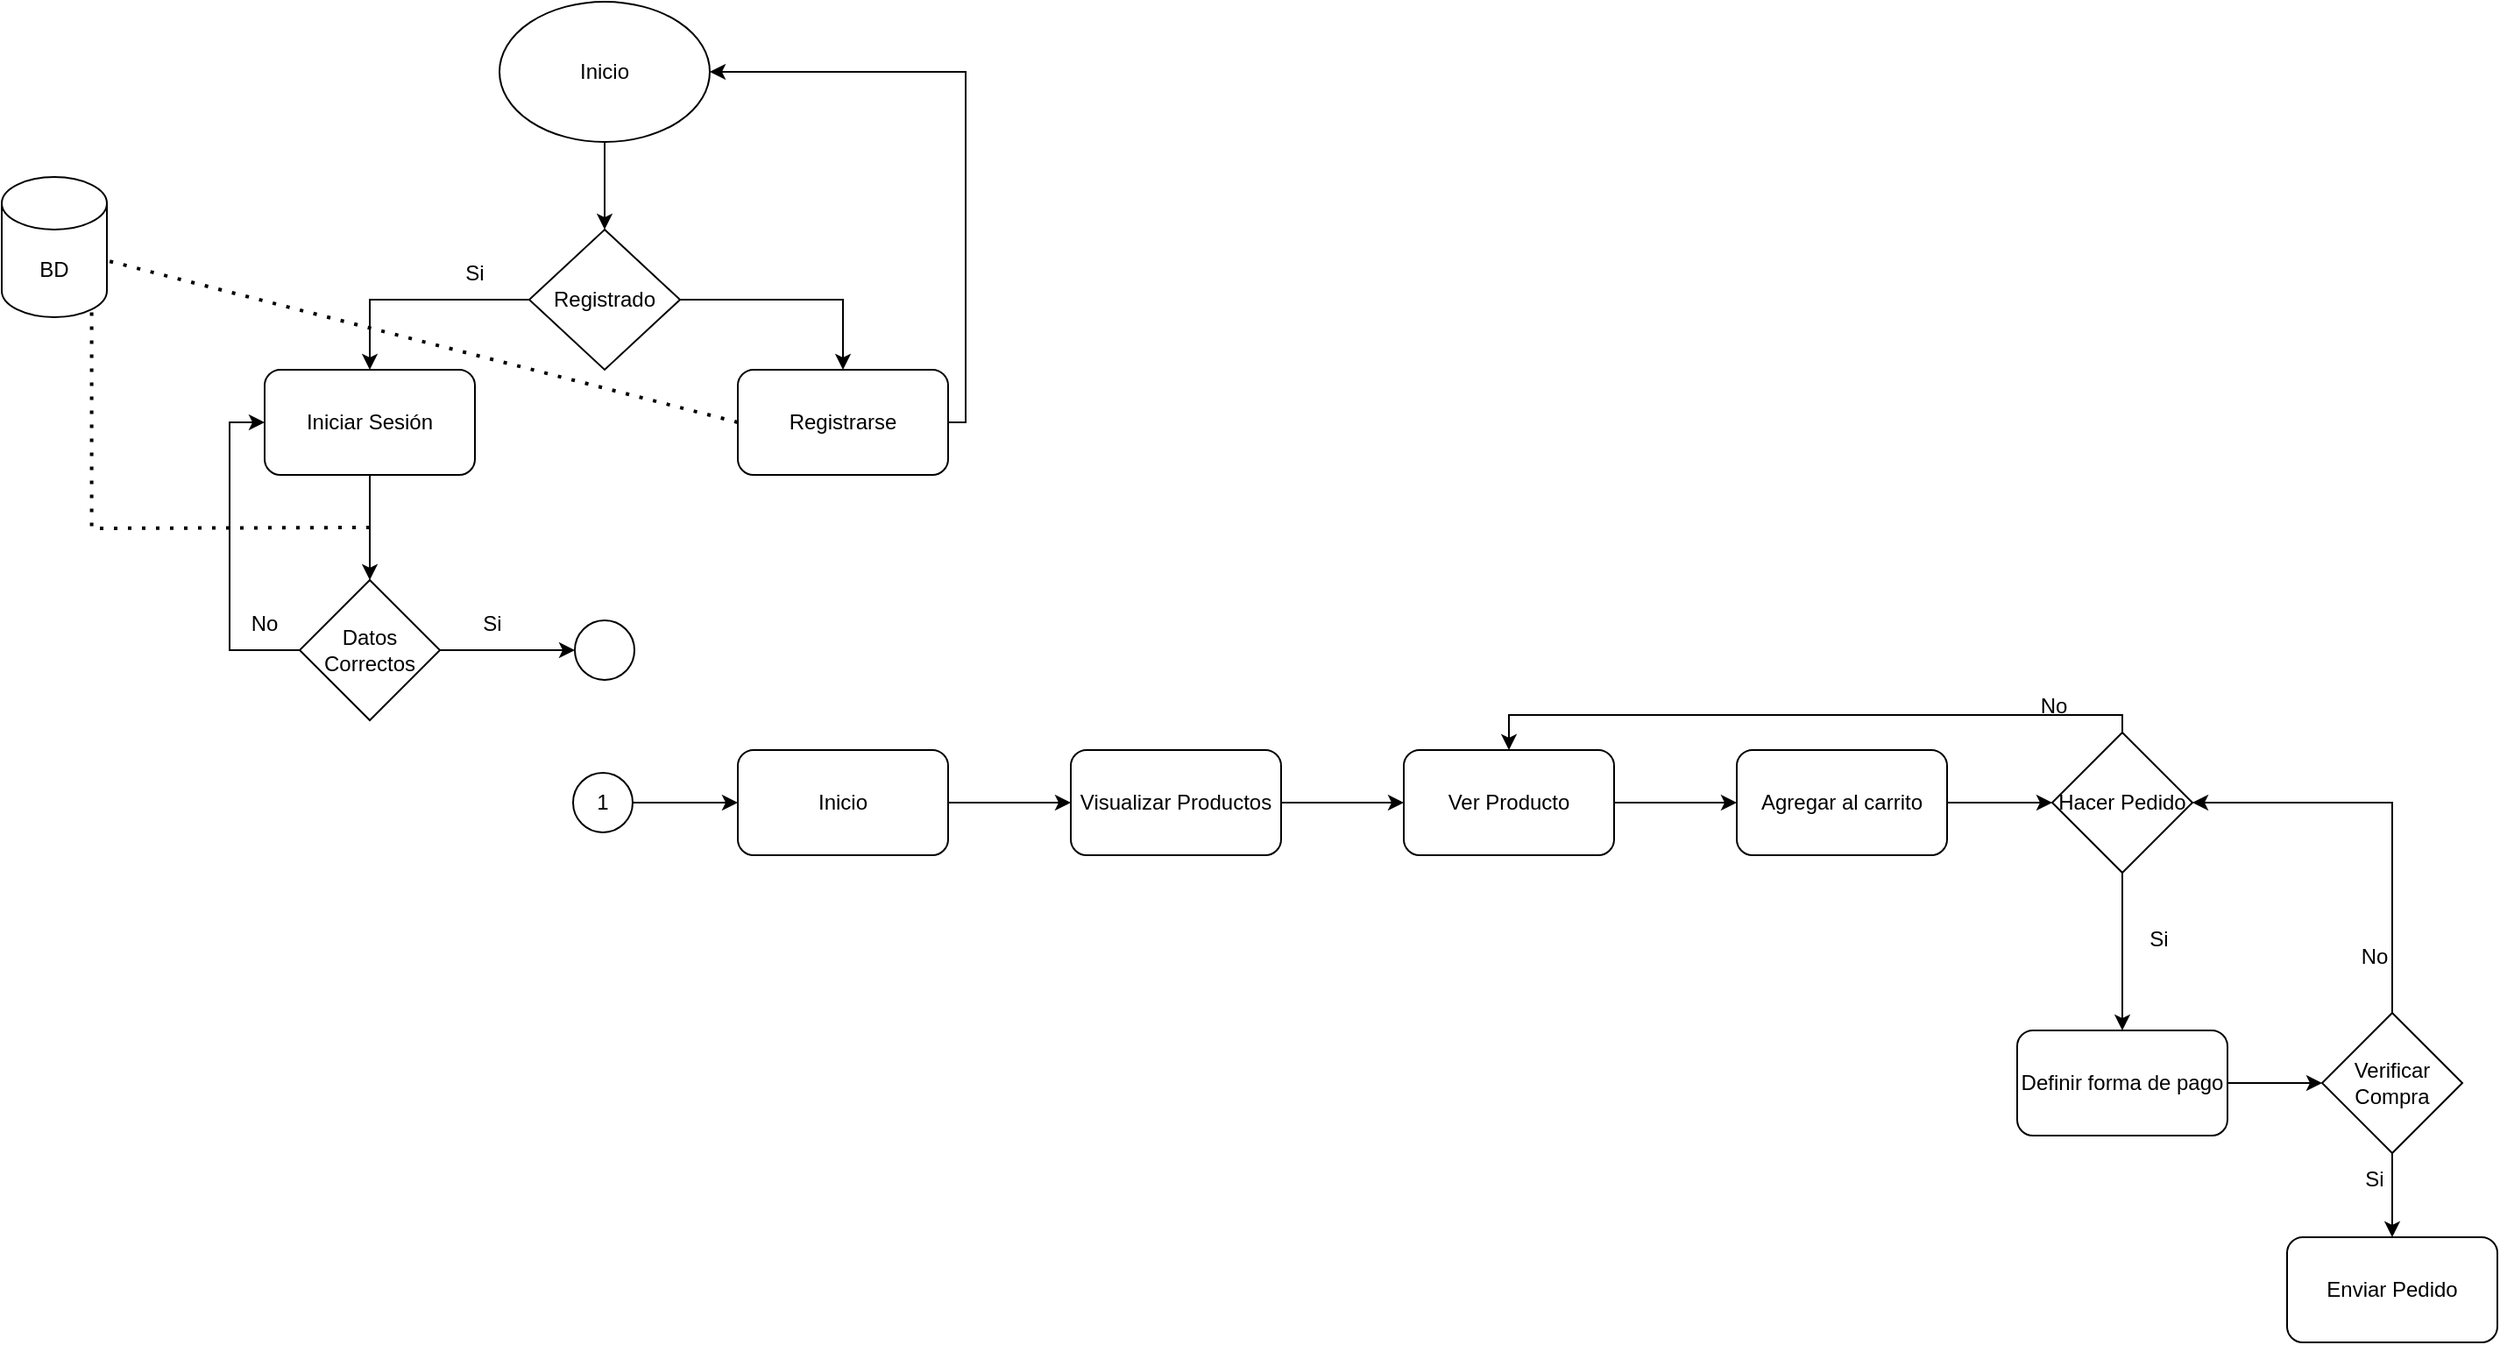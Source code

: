 <mxfile version="20.6.0" type="device"><diagram id="Y6_N_BigFb64Y1Aplzhp" name="Página-1"><mxGraphModel dx="1303" dy="1177" grid="1" gridSize="10" guides="1" tooltips="1" connect="1" arrows="1" fold="1" page="1" pageScale="1" pageWidth="827" pageHeight="1169" math="0" shadow="0"><root><mxCell id="0"/><mxCell id="1" parent="0"/><mxCell id="CLJH3t4Qw24_8DfATB0T-1" value="Inicio" style="ellipse;whiteSpace=wrap;html=1;" vertex="1" parent="1"><mxGeometry x="354" y="40" width="120" height="80" as="geometry"/></mxCell><mxCell id="CLJH3t4Qw24_8DfATB0T-2" value="Iniciar Sesión" style="rounded=1;whiteSpace=wrap;html=1;" vertex="1" parent="1"><mxGeometry x="220" y="250" width="120" height="60" as="geometry"/></mxCell><mxCell id="CLJH3t4Qw24_8DfATB0T-3" value="" style="endArrow=classic;html=1;rounded=0;exitX=0.5;exitY=1;exitDx=0;exitDy=0;entryX=0.5;entryY=0;entryDx=0;entryDy=0;" edge="1" parent="1" source="CLJH3t4Qw24_8DfATB0T-1" target="CLJH3t4Qw24_8DfATB0T-4"><mxGeometry width="50" height="50" relative="1" as="geometry"><mxPoint x="210" y="210" as="sourcePoint"/><mxPoint x="410" y="160" as="targetPoint"/></mxGeometry></mxCell><mxCell id="CLJH3t4Qw24_8DfATB0T-4" value="Registrado" style="rhombus;whiteSpace=wrap;html=1;align=center;" vertex="1" parent="1"><mxGeometry x="371" y="170" width="86" height="80" as="geometry"/></mxCell><mxCell id="CLJH3t4Qw24_8DfATB0T-5" value="" style="endArrow=classic;html=1;rounded=0;exitX=0;exitY=0.5;exitDx=0;exitDy=0;edgeStyle=orthogonalEdgeStyle;entryX=0.5;entryY=0;entryDx=0;entryDy=0;" edge="1" parent="1" source="CLJH3t4Qw24_8DfATB0T-4" target="CLJH3t4Qw24_8DfATB0T-2"><mxGeometry width="50" height="50" relative="1" as="geometry"><mxPoint x="310" y="220" as="sourcePoint"/><mxPoint x="360" y="170" as="targetPoint"/></mxGeometry></mxCell><mxCell id="CLJH3t4Qw24_8DfATB0T-6" value="Si" style="text;html=1;strokeColor=none;fillColor=none;align=center;verticalAlign=middle;whiteSpace=wrap;rounded=0;" vertex="1" parent="1"><mxGeometry x="310" y="180" width="60" height="30" as="geometry"/></mxCell><mxCell id="CLJH3t4Qw24_8DfATB0T-7" value="Registrarse" style="rounded=1;whiteSpace=wrap;html=1;" vertex="1" parent="1"><mxGeometry x="490" y="250" width="120" height="60" as="geometry"/></mxCell><mxCell id="CLJH3t4Qw24_8DfATB0T-8" value="" style="endArrow=classic;html=1;rounded=0;exitX=1;exitY=0.5;exitDx=0;exitDy=0;entryX=0.5;entryY=0;entryDx=0;entryDy=0;edgeStyle=orthogonalEdgeStyle;" edge="1" parent="1" source="CLJH3t4Qw24_8DfATB0T-4" target="CLJH3t4Qw24_8DfATB0T-7"><mxGeometry width="50" height="50" relative="1" as="geometry"><mxPoint x="500" y="210" as="sourcePoint"/><mxPoint x="550" y="160" as="targetPoint"/></mxGeometry></mxCell><mxCell id="CLJH3t4Qw24_8DfATB0T-9" value="" style="endArrow=classic;html=1;rounded=0;exitX=1;exitY=0.5;exitDx=0;exitDy=0;entryX=1;entryY=0.5;entryDx=0;entryDy=0;edgeStyle=orthogonalEdgeStyle;" edge="1" parent="1" source="CLJH3t4Qw24_8DfATB0T-7" target="CLJH3t4Qw24_8DfATB0T-1"><mxGeometry width="50" height="50" relative="1" as="geometry"><mxPoint x="670" y="310" as="sourcePoint"/><mxPoint x="720" y="260" as="targetPoint"/></mxGeometry></mxCell><mxCell id="CLJH3t4Qw24_8DfATB0T-11" value="Datos Correctos" style="rhombus;whiteSpace=wrap;html=1;" vertex="1" parent="1"><mxGeometry x="240" y="370" width="80" height="80" as="geometry"/></mxCell><mxCell id="CLJH3t4Qw24_8DfATB0T-12" value="" style="endArrow=classic;html=1;rounded=0;exitX=0.5;exitY=1;exitDx=0;exitDy=0;entryX=0.5;entryY=0;entryDx=0;entryDy=0;" edge="1" parent="1" source="CLJH3t4Qw24_8DfATB0T-2" target="CLJH3t4Qw24_8DfATB0T-11"><mxGeometry width="50" height="50" relative="1" as="geometry"><mxPoint x="130" y="400" as="sourcePoint"/><mxPoint x="180" y="350" as="targetPoint"/></mxGeometry></mxCell><mxCell id="CLJH3t4Qw24_8DfATB0T-13" value="" style="endArrow=classic;html=1;rounded=0;edgeStyle=orthogonalEdgeStyle;entryX=0;entryY=0.5;entryDx=0;entryDy=0;exitX=0;exitY=0.5;exitDx=0;exitDy=0;startArrow=none;" edge="1" parent="1" source="CLJH3t4Qw24_8DfATB0T-11" target="CLJH3t4Qw24_8DfATB0T-2"><mxGeometry width="50" height="50" relative="1" as="geometry"><mxPoint x="220" y="375" as="sourcePoint"/><mxPoint x="170" y="360" as="targetPoint"/><Array as="points"><mxPoint x="200" y="410"/><mxPoint x="200" y="280"/></Array></mxGeometry></mxCell><mxCell id="CLJH3t4Qw24_8DfATB0T-16" value="No" style="text;html=1;strokeColor=none;fillColor=none;align=center;verticalAlign=middle;whiteSpace=wrap;rounded=0;" vertex="1" parent="1"><mxGeometry x="190" y="380" width="60" height="30" as="geometry"/></mxCell><mxCell id="CLJH3t4Qw24_8DfATB0T-17" value="Si" style="text;html=1;strokeColor=none;fillColor=none;align=center;verticalAlign=middle;whiteSpace=wrap;rounded=0;" vertex="1" parent="1"><mxGeometry x="320" y="380" width="60" height="30" as="geometry"/></mxCell><mxCell id="CLJH3t4Qw24_8DfATB0T-18" value="" style="endArrow=classic;html=1;rounded=0;exitX=1;exitY=0.5;exitDx=0;exitDy=0;entryX=0;entryY=0.5;entryDx=0;entryDy=0;" edge="1" parent="1" source="CLJH3t4Qw24_8DfATB0T-11" target="CLJH3t4Qw24_8DfATB0T-19"><mxGeometry width="50" height="50" relative="1" as="geometry"><mxPoint x="330" y="430" as="sourcePoint"/><mxPoint x="390" y="400" as="targetPoint"/></mxGeometry></mxCell><mxCell id="CLJH3t4Qw24_8DfATB0T-19" value="" style="ellipse;whiteSpace=wrap;html=1;aspect=fixed;" vertex="1" parent="1"><mxGeometry x="397" y="393" width="34" height="34" as="geometry"/></mxCell><mxCell id="CLJH3t4Qw24_8DfATB0T-20" value="1" style="ellipse;whiteSpace=wrap;html=1;aspect=fixed;" vertex="1" parent="1"><mxGeometry x="396" y="480" width="34" height="34" as="geometry"/></mxCell><mxCell id="CLJH3t4Qw24_8DfATB0T-21" value="Inicio" style="rounded=1;whiteSpace=wrap;html=1;" vertex="1" parent="1"><mxGeometry x="490" y="467" width="120" height="60" as="geometry"/></mxCell><mxCell id="CLJH3t4Qw24_8DfATB0T-22" value="" style="endArrow=classic;html=1;rounded=0;exitX=1;exitY=0.5;exitDx=0;exitDy=0;entryX=0;entryY=0.5;entryDx=0;entryDy=0;" edge="1" parent="1" source="CLJH3t4Qw24_8DfATB0T-20" target="CLJH3t4Qw24_8DfATB0T-21"><mxGeometry width="50" height="50" relative="1" as="geometry"><mxPoint x="460" y="590" as="sourcePoint"/><mxPoint x="510" y="540" as="targetPoint"/></mxGeometry></mxCell><mxCell id="CLJH3t4Qw24_8DfATB0T-23" value="BD" style="shape=cylinder3;whiteSpace=wrap;html=1;boundedLbl=1;backgroundOutline=1;size=15;" vertex="1" parent="1"><mxGeometry x="70" y="140" width="60" height="80" as="geometry"/></mxCell><mxCell id="CLJH3t4Qw24_8DfATB0T-24" value="" style="endArrow=none;dashed=1;html=1;dashPattern=1 3;strokeWidth=2;rounded=0;entryX=0.855;entryY=1;entryDx=0;entryDy=-4.35;entryPerimeter=0;edgeStyle=orthogonalEdgeStyle;" edge="1" parent="1" target="CLJH3t4Qw24_8DfATB0T-23"><mxGeometry width="50" height="50" relative="1" as="geometry"><mxPoint x="280" y="340" as="sourcePoint"/><mxPoint x="180" y="370" as="targetPoint"/></mxGeometry></mxCell><mxCell id="CLJH3t4Qw24_8DfATB0T-25" value="" style="endArrow=none;dashed=1;html=1;dashPattern=1 3;strokeWidth=2;rounded=0;exitX=0;exitY=0.5;exitDx=0;exitDy=0;" edge="1" parent="1" source="CLJH3t4Qw24_8DfATB0T-7" target="CLJH3t4Qw24_8DfATB0T-23"><mxGeometry width="50" height="50" relative="1" as="geometry"><mxPoint x="430" y="320" as="sourcePoint"/><mxPoint x="480" y="270" as="targetPoint"/></mxGeometry></mxCell><mxCell id="CLJH3t4Qw24_8DfATB0T-28" value="Visualizar Productos" style="rounded=1;whiteSpace=wrap;html=1;" vertex="1" parent="1"><mxGeometry x="680" y="467" width="120" height="60" as="geometry"/></mxCell><mxCell id="CLJH3t4Qw24_8DfATB0T-29" value="" style="endArrow=classic;html=1;rounded=0;exitX=1;exitY=0.5;exitDx=0;exitDy=0;entryX=0;entryY=0.5;entryDx=0;entryDy=0;" edge="1" parent="1" source="CLJH3t4Qw24_8DfATB0T-21" target="CLJH3t4Qw24_8DfATB0T-28"><mxGeometry width="50" height="50" relative="1" as="geometry"><mxPoint x="620" y="490" as="sourcePoint"/><mxPoint x="670" y="440" as="targetPoint"/></mxGeometry></mxCell><mxCell id="CLJH3t4Qw24_8DfATB0T-31" value="" style="endArrow=classic;html=1;rounded=0;exitX=1;exitY=0.5;exitDx=0;exitDy=0;entryX=0;entryY=0.5;entryDx=0;entryDy=0;" edge="1" parent="1" source="CLJH3t4Qw24_8DfATB0T-28" target="CLJH3t4Qw24_8DfATB0T-40"><mxGeometry width="50" height="50" relative="1" as="geometry"><mxPoint x="810" y="500" as="sourcePoint"/><mxPoint x="880" y="497" as="targetPoint"/></mxGeometry></mxCell><mxCell id="CLJH3t4Qw24_8DfATB0T-34" value="No" style="text;html=1;strokeColor=none;fillColor=none;align=center;verticalAlign=middle;whiteSpace=wrap;rounded=0;" vertex="1" parent="1"><mxGeometry x="1211" y="427" width="60" height="30" as="geometry"/></mxCell><mxCell id="CLJH3t4Qw24_8DfATB0T-35" value="Agregar al carrito" style="rounded=1;whiteSpace=wrap;html=1;" vertex="1" parent="1"><mxGeometry x="1060" y="467" width="120" height="60" as="geometry"/></mxCell><mxCell id="CLJH3t4Qw24_8DfATB0T-36" value="" style="endArrow=classic;html=1;rounded=0;exitX=1;exitY=0.5;exitDx=0;exitDy=0;entryX=0;entryY=0.5;entryDx=0;entryDy=0;" edge="1" parent="1" source="CLJH3t4Qw24_8DfATB0T-40" target="CLJH3t4Qw24_8DfATB0T-35"><mxGeometry width="50" height="50" relative="1" as="geometry"><mxPoint x="1050" y="497" as="sourcePoint"/><mxPoint x="1160" y="430" as="targetPoint"/></mxGeometry></mxCell><mxCell id="CLJH3t4Qw24_8DfATB0T-37" value="Si" style="text;html=1;strokeColor=none;fillColor=none;align=center;verticalAlign=middle;whiteSpace=wrap;rounded=0;" vertex="1" parent="1"><mxGeometry x="1394" y="697" width="60" height="30" as="geometry"/></mxCell><mxCell id="CLJH3t4Qw24_8DfATB0T-38" value="Hacer Pedido" style="rhombus;whiteSpace=wrap;html=1;" vertex="1" parent="1"><mxGeometry x="1240" y="457" width="80" height="80" as="geometry"/></mxCell><mxCell id="CLJH3t4Qw24_8DfATB0T-39" value="" style="endArrow=classic;html=1;rounded=0;exitX=1;exitY=0.5;exitDx=0;exitDy=0;entryX=0;entryY=0.5;entryDx=0;entryDy=0;" edge="1" parent="1" source="CLJH3t4Qw24_8DfATB0T-35" target="CLJH3t4Qw24_8DfATB0T-38"><mxGeometry width="50" height="50" relative="1" as="geometry"><mxPoint x="1200" y="600" as="sourcePoint"/><mxPoint x="1250" y="550" as="targetPoint"/></mxGeometry></mxCell><mxCell id="CLJH3t4Qw24_8DfATB0T-40" value="Ver Producto" style="rounded=1;whiteSpace=wrap;html=1;" vertex="1" parent="1"><mxGeometry x="870" y="467" width="120" height="60" as="geometry"/></mxCell><mxCell id="CLJH3t4Qw24_8DfATB0T-41" value="" style="endArrow=classic;html=1;rounded=0;exitX=0.5;exitY=0;exitDx=0;exitDy=0;entryX=0.5;entryY=0;entryDx=0;entryDy=0;edgeStyle=orthogonalEdgeStyle;" edge="1" parent="1" source="CLJH3t4Qw24_8DfATB0T-38" target="CLJH3t4Qw24_8DfATB0T-40"><mxGeometry width="50" height="50" relative="1" as="geometry"><mxPoint x="1100" y="420" as="sourcePoint"/><mxPoint x="1150" y="370" as="targetPoint"/></mxGeometry></mxCell><mxCell id="CLJH3t4Qw24_8DfATB0T-42" value="Definir forma de pago" style="rounded=1;whiteSpace=wrap;html=1;" vertex="1" parent="1"><mxGeometry x="1220" y="627" width="120" height="60" as="geometry"/></mxCell><mxCell id="CLJH3t4Qw24_8DfATB0T-43" value="" style="endArrow=classic;html=1;rounded=0;exitX=0.5;exitY=1;exitDx=0;exitDy=0;entryX=0.5;entryY=0;entryDx=0;entryDy=0;" edge="1" parent="1" source="CLJH3t4Qw24_8DfATB0T-38" target="CLJH3t4Qw24_8DfATB0T-42"><mxGeometry width="50" height="50" relative="1" as="geometry"><mxPoint x="1360" y="620" as="sourcePoint"/><mxPoint x="1410" y="570" as="targetPoint"/></mxGeometry></mxCell><mxCell id="CLJH3t4Qw24_8DfATB0T-44" value="Verificar Compra" style="rhombus;whiteSpace=wrap;html=1;" vertex="1" parent="1"><mxGeometry x="1394" y="617" width="80" height="80" as="geometry"/></mxCell><mxCell id="CLJH3t4Qw24_8DfATB0T-45" value="" style="endArrow=classic;html=1;rounded=0;exitX=1;exitY=0.5;exitDx=0;exitDy=0;entryX=0;entryY=0.5;entryDx=0;entryDy=0;" edge="1" parent="1" source="CLJH3t4Qw24_8DfATB0T-42" target="CLJH3t4Qw24_8DfATB0T-44"><mxGeometry width="50" height="50" relative="1" as="geometry"><mxPoint x="1380" y="710" as="sourcePoint"/><mxPoint x="1410" y="750" as="targetPoint"/></mxGeometry></mxCell><mxCell id="CLJH3t4Qw24_8DfATB0T-48" value="" style="endArrow=classic;html=1;rounded=0;exitX=0.5;exitY=0;exitDx=0;exitDy=0;edgeStyle=orthogonalEdgeStyle;entryX=1;entryY=0.5;entryDx=0;entryDy=0;" edge="1" parent="1" source="CLJH3t4Qw24_8DfATB0T-44" target="CLJH3t4Qw24_8DfATB0T-38"><mxGeometry width="50" height="50" relative="1" as="geometry"><mxPoint x="1490" y="420" as="sourcePoint"/><mxPoint x="1540" y="370" as="targetPoint"/><Array as="points"><mxPoint x="1434" y="497"/></Array></mxGeometry></mxCell><mxCell id="CLJH3t4Qw24_8DfATB0T-49" value="No" style="text;html=1;strokeColor=none;fillColor=none;align=center;verticalAlign=middle;whiteSpace=wrap;rounded=0;" vertex="1" parent="1"><mxGeometry x="1394" y="570" width="60" height="30" as="geometry"/></mxCell><mxCell id="CLJH3t4Qw24_8DfATB0T-50" value="" style="endArrow=classic;html=1;rounded=0;exitX=0.5;exitY=1;exitDx=0;exitDy=0;entryX=0.5;entryY=0;entryDx=0;entryDy=0;" edge="1" parent="1" source="CLJH3t4Qw24_8DfATB0T-44" target="CLJH3t4Qw24_8DfATB0T-51"><mxGeometry width="50" height="50" relative="1" as="geometry"><mxPoint x="1400" y="810" as="sourcePoint"/><mxPoint x="1434" y="760" as="targetPoint"/></mxGeometry></mxCell><mxCell id="CLJH3t4Qw24_8DfATB0T-51" value="Enviar Pedido" style="rounded=1;whiteSpace=wrap;html=1;" vertex="1" parent="1"><mxGeometry x="1374" y="745" width="120" height="60" as="geometry"/></mxCell><mxCell id="CLJH3t4Qw24_8DfATB0T-53" value="Si" style="text;html=1;strokeColor=none;fillColor=none;align=center;verticalAlign=middle;whiteSpace=wrap;rounded=0;" vertex="1" parent="1"><mxGeometry x="1271" y="560" width="60" height="30" as="geometry"/></mxCell></root></mxGraphModel></diagram></mxfile>